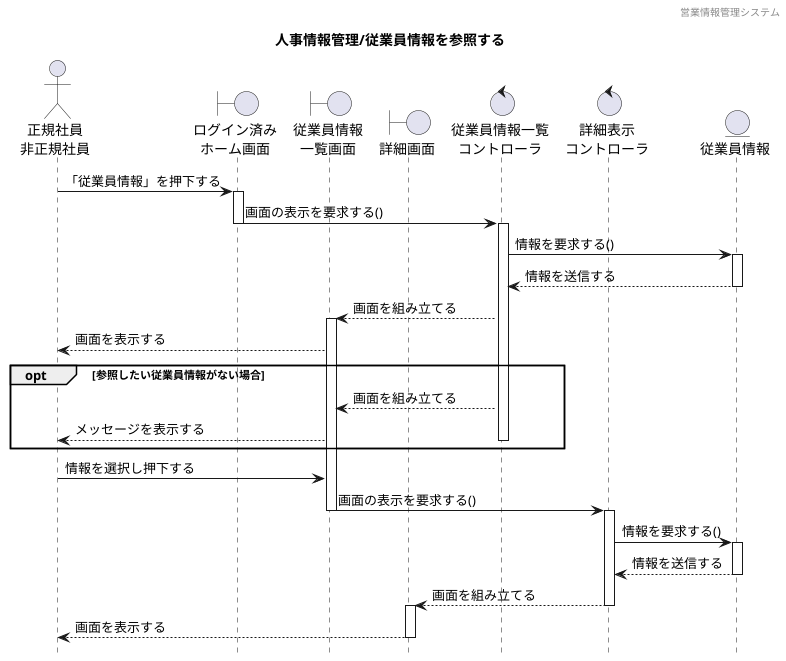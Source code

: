 @startuml ../../images/従業員情報参照/従業員情報参照

hide footbox
header 営業情報管理システム
title 人事情報管理/従業員情報を参照する

' actor "" as 
actor "正規社員\n非正規社員" as a1

' boundary "" as 
boundary "ログイン済み\nホーム画面" as b1
boundary "従業員情報\n一覧画面" as b2
boundary "詳細画面" as b3

' control "" as 
control "従業員情報一覧\nコントローラ" as c1
control "詳細表示\nコントローラ" as c2

' entity "" as
entity "従業員情報" as e1



a1 -> b1 : 「従業員情報」を押下する
activate b1
b1 -> c1 : 画面の表示を要求する()
deactivate b1
activate c1
c1 -> e1 : 情報を要求する()
activate e1
e1 --> c1 : 情報を送信する
deactivate e1
b2 <-- c1 : 画面を組み立てる
activate b2
b2 --> a1 : 画面を表示する

' 代替フロー
opt 参照したい従業員情報がない場合
b2 <-- c1 : 画面を組み立てる
a1 <-- b2 : メッセージを表示する
deactivate c1
end

a1 -> b2 : 情報を選択し押下する
b2 -> c2 : 画面の表示を要求する()
deactivate b2
activate c2
c2 -> e1 : 情報を要求する() 
activate e1
c2 <-- e1 : 情報を送信する
deactivate e1
b3 <-- c2 : 画面を組み立てる
deactivate c2
activate b3
a1 <-- b3 : 画面を表示する
deactivate b3

@enduml